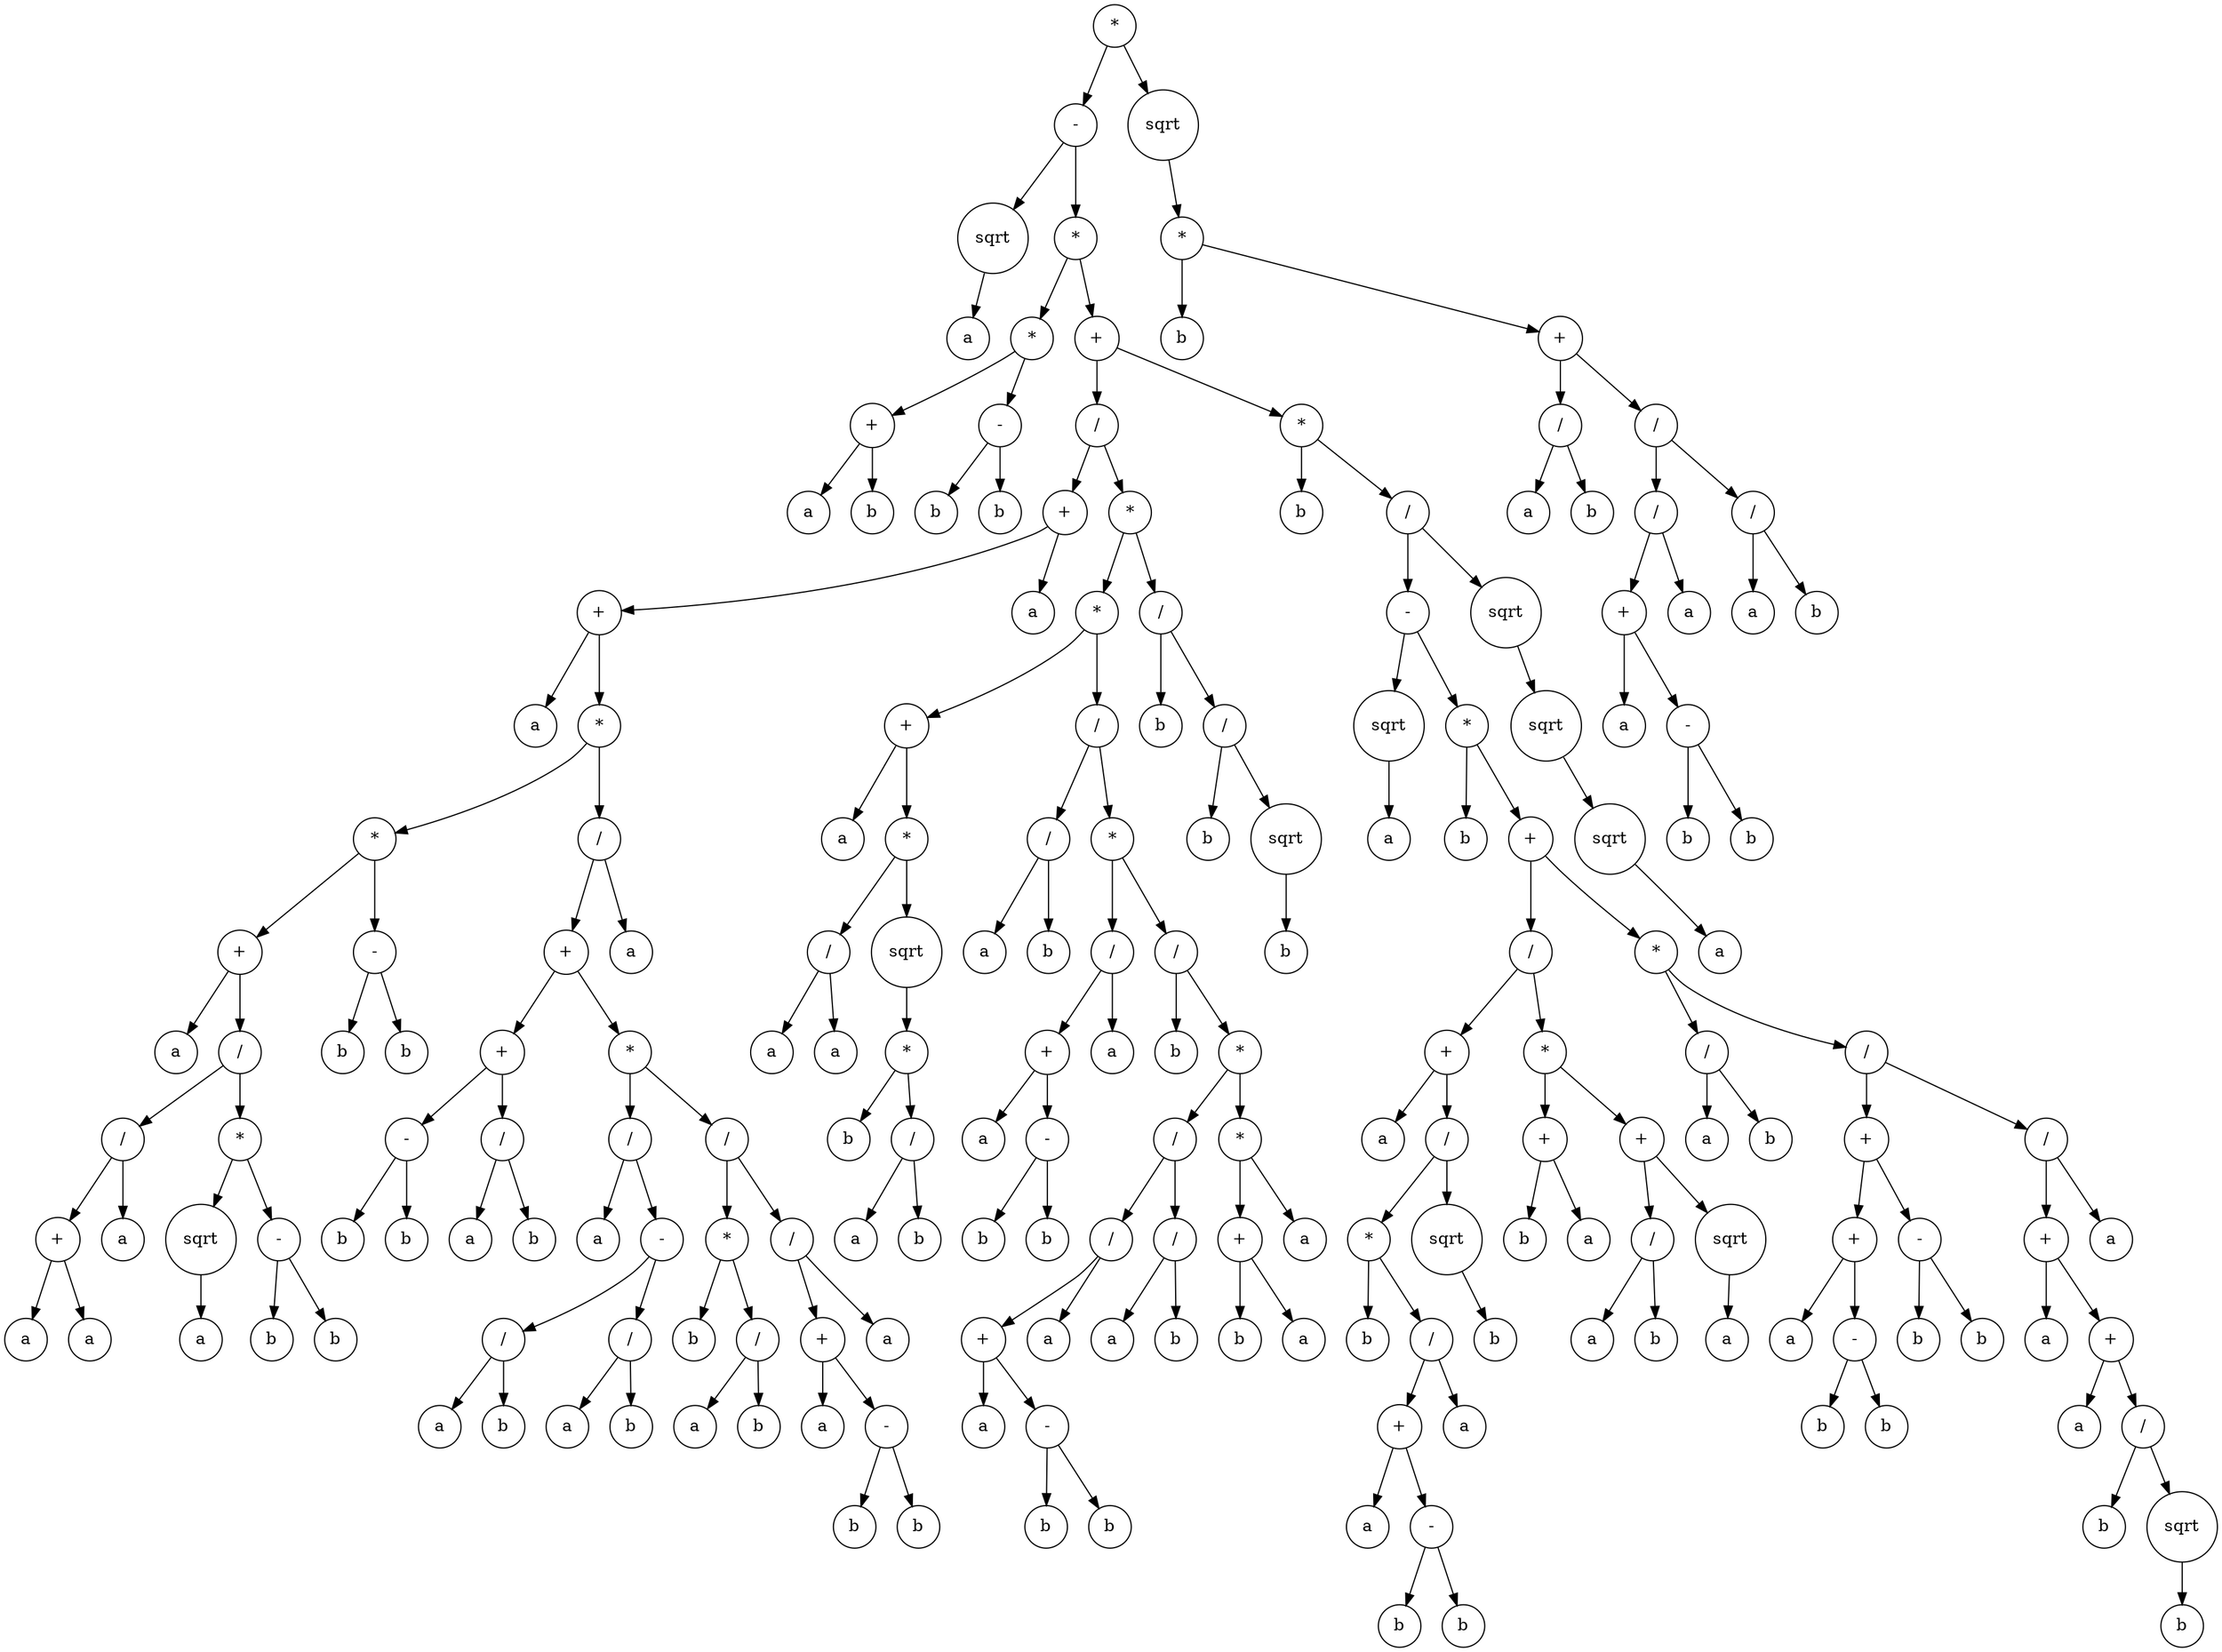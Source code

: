 digraph g {
graph [ordering=out];
node [shape=circle];
n[label = "*"];
n0[label = "-"];
n00[label = "sqrt"];
n000[label = "a"];
n00 -> n000;
n0 -> n00;
n01[label = "*"];
n010[label = "*"];
n0100[label = "+"];
n01000[label = "a"];
n0100 -> n01000;
n01001[label = "b"];
n0100 -> n01001;
n010 -> n0100;
n0101[label = "-"];
n01010[label = "b"];
n0101 -> n01010;
n01011[label = "b"];
n0101 -> n01011;
n010 -> n0101;
n01 -> n010;
n011[label = "+"];
n0110[label = "/"];
n01100[label = "+"];
n011000[label = "+"];
n0110000[label = "a"];
n011000 -> n0110000;
n0110001[label = "*"];
n01100010[label = "*"];
n011000100[label = "+"];
n0110001000[label = "a"];
n011000100 -> n0110001000;
n0110001001[label = "/"];
n01100010010[label = "/"];
n011000100100[label = "+"];
n0110001001000[label = "a"];
n011000100100 -> n0110001001000;
n0110001001001[label = "a"];
n011000100100 -> n0110001001001;
n01100010010 -> n011000100100;
n011000100101[label = "a"];
n01100010010 -> n011000100101;
n0110001001 -> n01100010010;
n01100010011[label = "*"];
n011000100110[label = "sqrt"];
n0110001001100[label = "a"];
n011000100110 -> n0110001001100;
n01100010011 -> n011000100110;
n011000100111[label = "-"];
n0110001001110[label = "b"];
n011000100111 -> n0110001001110;
n0110001001111[label = "b"];
n011000100111 -> n0110001001111;
n01100010011 -> n011000100111;
n0110001001 -> n01100010011;
n011000100 -> n0110001001;
n01100010 -> n011000100;
n011000101[label = "-"];
n0110001010[label = "b"];
n011000101 -> n0110001010;
n0110001011[label = "b"];
n011000101 -> n0110001011;
n01100010 -> n011000101;
n0110001 -> n01100010;
n01100011[label = "/"];
n011000110[label = "+"];
n0110001100[label = "+"];
n01100011000[label = "-"];
n011000110000[label = "b"];
n01100011000 -> n011000110000;
n011000110001[label = "b"];
n01100011000 -> n011000110001;
n0110001100 -> n01100011000;
n01100011001[label = "/"];
n011000110010[label = "a"];
n01100011001 -> n011000110010;
n011000110011[label = "b"];
n01100011001 -> n011000110011;
n0110001100 -> n01100011001;
n011000110 -> n0110001100;
n0110001101[label = "*"];
n01100011010[label = "/"];
n011000110100[label = "a"];
n01100011010 -> n011000110100;
n011000110101[label = "-"];
n0110001101010[label = "/"];
n01100011010100[label = "a"];
n0110001101010 -> n01100011010100;
n01100011010101[label = "b"];
n0110001101010 -> n01100011010101;
n011000110101 -> n0110001101010;
n0110001101011[label = "/"];
n01100011010110[label = "a"];
n0110001101011 -> n01100011010110;
n01100011010111[label = "b"];
n0110001101011 -> n01100011010111;
n011000110101 -> n0110001101011;
n01100011010 -> n011000110101;
n0110001101 -> n01100011010;
n01100011011[label = "/"];
n011000110110[label = "*"];
n0110001101100[label = "b"];
n011000110110 -> n0110001101100;
n0110001101101[label = "/"];
n01100011011010[label = "a"];
n0110001101101 -> n01100011011010;
n01100011011011[label = "b"];
n0110001101101 -> n01100011011011;
n011000110110 -> n0110001101101;
n01100011011 -> n011000110110;
n011000110111[label = "/"];
n0110001101110[label = "+"];
n01100011011100[label = "a"];
n0110001101110 -> n01100011011100;
n01100011011101[label = "-"];
n011000110111010[label = "b"];
n01100011011101 -> n011000110111010;
n011000110111011[label = "b"];
n01100011011101 -> n011000110111011;
n0110001101110 -> n01100011011101;
n011000110111 -> n0110001101110;
n0110001101111[label = "a"];
n011000110111 -> n0110001101111;
n01100011011 -> n011000110111;
n0110001101 -> n01100011011;
n011000110 -> n0110001101;
n01100011 -> n011000110;
n011000111[label = "a"];
n01100011 -> n011000111;
n0110001 -> n01100011;
n011000 -> n0110001;
n01100 -> n011000;
n011001[label = "a"];
n01100 -> n011001;
n0110 -> n01100;
n01101[label = "*"];
n011010[label = "*"];
n0110100[label = "+"];
n01101000[label = "a"];
n0110100 -> n01101000;
n01101001[label = "*"];
n011010010[label = "/"];
n0110100100[label = "a"];
n011010010 -> n0110100100;
n0110100101[label = "a"];
n011010010 -> n0110100101;
n01101001 -> n011010010;
n011010011[label = "sqrt"];
n0110100110[label = "*"];
n01101001100[label = "b"];
n0110100110 -> n01101001100;
n01101001101[label = "/"];
n011010011010[label = "a"];
n01101001101 -> n011010011010;
n011010011011[label = "b"];
n01101001101 -> n011010011011;
n0110100110 -> n01101001101;
n011010011 -> n0110100110;
n01101001 -> n011010011;
n0110100 -> n01101001;
n011010 -> n0110100;
n0110101[label = "/"];
n01101010[label = "/"];
n011010100[label = "a"];
n01101010 -> n011010100;
n011010101[label = "b"];
n01101010 -> n011010101;
n0110101 -> n01101010;
n01101011[label = "*"];
n011010110[label = "/"];
n0110101100[label = "+"];
n01101011000[label = "a"];
n0110101100 -> n01101011000;
n01101011001[label = "-"];
n011010110010[label = "b"];
n01101011001 -> n011010110010;
n011010110011[label = "b"];
n01101011001 -> n011010110011;
n0110101100 -> n01101011001;
n011010110 -> n0110101100;
n0110101101[label = "a"];
n011010110 -> n0110101101;
n01101011 -> n011010110;
n011010111[label = "/"];
n0110101110[label = "b"];
n011010111 -> n0110101110;
n0110101111[label = "*"];
n01101011110[label = "/"];
n011010111100[label = "/"];
n0110101111000[label = "+"];
n01101011110000[label = "a"];
n0110101111000 -> n01101011110000;
n01101011110001[label = "-"];
n011010111100010[label = "b"];
n01101011110001 -> n011010111100010;
n011010111100011[label = "b"];
n01101011110001 -> n011010111100011;
n0110101111000 -> n01101011110001;
n011010111100 -> n0110101111000;
n0110101111001[label = "a"];
n011010111100 -> n0110101111001;
n01101011110 -> n011010111100;
n011010111101[label = "/"];
n0110101111010[label = "a"];
n011010111101 -> n0110101111010;
n0110101111011[label = "b"];
n011010111101 -> n0110101111011;
n01101011110 -> n011010111101;
n0110101111 -> n01101011110;
n01101011111[label = "*"];
n011010111110[label = "+"];
n0110101111100[label = "b"];
n011010111110 -> n0110101111100;
n0110101111101[label = "a"];
n011010111110 -> n0110101111101;
n01101011111 -> n011010111110;
n011010111111[label = "a"];
n01101011111 -> n011010111111;
n0110101111 -> n01101011111;
n011010111 -> n0110101111;
n01101011 -> n011010111;
n0110101 -> n01101011;
n011010 -> n0110101;
n01101 -> n011010;
n011011[label = "/"];
n0110110[label = "b"];
n011011 -> n0110110;
n0110111[label = "/"];
n01101110[label = "b"];
n0110111 -> n01101110;
n01101111[label = "sqrt"];
n011011110[label = "b"];
n01101111 -> n011011110;
n0110111 -> n01101111;
n011011 -> n0110111;
n01101 -> n011011;
n0110 -> n01101;
n011 -> n0110;
n0111[label = "*"];
n01110[label = "b"];
n0111 -> n01110;
n01111[label = "/"];
n011110[label = "-"];
n0111100[label = "sqrt"];
n01111000[label = "a"];
n0111100 -> n01111000;
n011110 -> n0111100;
n0111101[label = "*"];
n01111010[label = "b"];
n0111101 -> n01111010;
n01111011[label = "+"];
n011110110[label = "/"];
n0111101100[label = "+"];
n01111011000[label = "a"];
n0111101100 -> n01111011000;
n01111011001[label = "/"];
n011110110010[label = "*"];
n0111101100100[label = "b"];
n011110110010 -> n0111101100100;
n0111101100101[label = "/"];
n01111011001010[label = "+"];
n011110110010100[label = "a"];
n01111011001010 -> n011110110010100;
n011110110010101[label = "-"];
n0111101100101010[label = "b"];
n011110110010101 -> n0111101100101010;
n0111101100101011[label = "b"];
n011110110010101 -> n0111101100101011;
n01111011001010 -> n011110110010101;
n0111101100101 -> n01111011001010;
n01111011001011[label = "a"];
n0111101100101 -> n01111011001011;
n011110110010 -> n0111101100101;
n01111011001 -> n011110110010;
n011110110011[label = "sqrt"];
n0111101100110[label = "b"];
n011110110011 -> n0111101100110;
n01111011001 -> n011110110011;
n0111101100 -> n01111011001;
n011110110 -> n0111101100;
n0111101101[label = "*"];
n01111011010[label = "+"];
n011110110100[label = "b"];
n01111011010 -> n011110110100;
n011110110101[label = "a"];
n01111011010 -> n011110110101;
n0111101101 -> n01111011010;
n01111011011[label = "+"];
n011110110110[label = "/"];
n0111101101100[label = "a"];
n011110110110 -> n0111101101100;
n0111101101101[label = "b"];
n011110110110 -> n0111101101101;
n01111011011 -> n011110110110;
n011110110111[label = "sqrt"];
n0111101101110[label = "a"];
n011110110111 -> n0111101101110;
n01111011011 -> n011110110111;
n0111101101 -> n01111011011;
n011110110 -> n0111101101;
n01111011 -> n011110110;
n011110111[label = "*"];
n0111101110[label = "/"];
n01111011100[label = "a"];
n0111101110 -> n01111011100;
n01111011101[label = "b"];
n0111101110 -> n01111011101;
n011110111 -> n0111101110;
n0111101111[label = "/"];
n01111011110[label = "+"];
n011110111100[label = "+"];
n0111101111000[label = "a"];
n011110111100 -> n0111101111000;
n0111101111001[label = "-"];
n01111011110010[label = "b"];
n0111101111001 -> n01111011110010;
n01111011110011[label = "b"];
n0111101111001 -> n01111011110011;
n011110111100 -> n0111101111001;
n01111011110 -> n011110111100;
n011110111101[label = "-"];
n0111101111010[label = "b"];
n011110111101 -> n0111101111010;
n0111101111011[label = "b"];
n011110111101 -> n0111101111011;
n01111011110 -> n011110111101;
n0111101111 -> n01111011110;
n01111011111[label = "/"];
n011110111110[label = "+"];
n0111101111100[label = "a"];
n011110111110 -> n0111101111100;
n0111101111101[label = "+"];
n01111011111010[label = "a"];
n0111101111101 -> n01111011111010;
n01111011111011[label = "/"];
n011110111110110[label = "b"];
n01111011111011 -> n011110111110110;
n011110111110111[label = "sqrt"];
n0111101111101110[label = "b"];
n011110111110111 -> n0111101111101110;
n01111011111011 -> n011110111110111;
n0111101111101 -> n01111011111011;
n011110111110 -> n0111101111101;
n01111011111 -> n011110111110;
n011110111111[label = "a"];
n01111011111 -> n011110111111;
n0111101111 -> n01111011111;
n011110111 -> n0111101111;
n01111011 -> n011110111;
n0111101 -> n01111011;
n011110 -> n0111101;
n01111 -> n011110;
n011111[label = "sqrt"];
n0111110[label = "sqrt"];
n01111100[label = "sqrt"];
n011111000[label = "a"];
n01111100 -> n011111000;
n0111110 -> n01111100;
n011111 -> n0111110;
n01111 -> n011111;
n0111 -> n01111;
n011 -> n0111;
n01 -> n011;
n0 -> n01;
n -> n0;
n1[label = "sqrt"];
n10[label = "*"];
n100[label = "b"];
n10 -> n100;
n101[label = "+"];
n1010[label = "/"];
n10100[label = "a"];
n1010 -> n10100;
n10101[label = "b"];
n1010 -> n10101;
n101 -> n1010;
n1011[label = "/"];
n10110[label = "/"];
n101100[label = "+"];
n1011000[label = "a"];
n101100 -> n1011000;
n1011001[label = "-"];
n10110010[label = "b"];
n1011001 -> n10110010;
n10110011[label = "b"];
n1011001 -> n10110011;
n101100 -> n1011001;
n10110 -> n101100;
n101101[label = "a"];
n10110 -> n101101;
n1011 -> n10110;
n10111[label = "/"];
n101110[label = "a"];
n10111 -> n101110;
n101111[label = "b"];
n10111 -> n101111;
n1011 -> n10111;
n101 -> n1011;
n10 -> n101;
n1 -> n10;
n -> n1;
}

